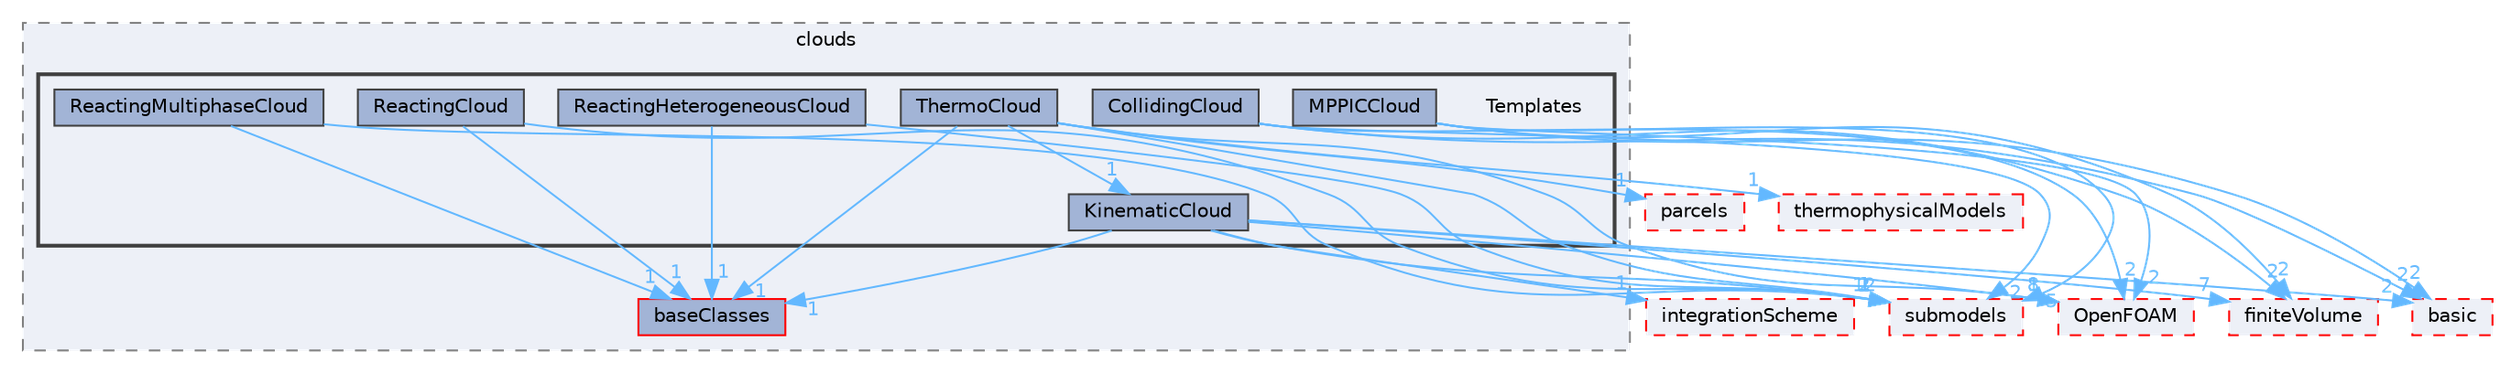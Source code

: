 digraph "src/lagrangian/intermediate/clouds/Templates"
{
 // LATEX_PDF_SIZE
  bgcolor="transparent";
  edge [fontname=Helvetica,fontsize=10,labelfontname=Helvetica,labelfontsize=10];
  node [fontname=Helvetica,fontsize=10,shape=box,height=0.2,width=0.4];
  compound=true
  subgraph clusterdir_bdd630a78c14e3d279a2564e7964fc69 {
    graph [ bgcolor="#edf0f7", pencolor="grey50", label="clouds", fontname=Helvetica,fontsize=10 style="filled,dashed", URL="dir_bdd630a78c14e3d279a2564e7964fc69.html",tooltip=""]
  dir_8406eabe9caa8508b9c075038a008bd7 [label="baseClasses", fillcolor="#a2b4d6", color="red", style="filled", URL="dir_8406eabe9caa8508b9c075038a008bd7.html",tooltip=""];
  subgraph clusterdir_f332ac72f0d3698ba18c2dc3cab43221 {
    graph [ bgcolor="#edf0f7", pencolor="grey25", label="", fontname=Helvetica,fontsize=10 style="filled,bold", URL="dir_f332ac72f0d3698ba18c2dc3cab43221.html",tooltip=""]
    dir_f332ac72f0d3698ba18c2dc3cab43221 [shape=plaintext, label="Templates"];
  dir_9e53c030b58931d3e7e0cb89469c1b97 [label="CollidingCloud", fillcolor="#a2b4d6", color="grey25", style="filled", URL="dir_9e53c030b58931d3e7e0cb89469c1b97.html",tooltip=""];
  dir_f2c567e1bc38681b9a77ebee52460481 [label="KinematicCloud", fillcolor="#a2b4d6", color="grey25", style="filled", URL="dir_f2c567e1bc38681b9a77ebee52460481.html",tooltip=""];
  dir_d1d1b7a402223c99aab1cb171dfd14ca [label="MPPICCloud", fillcolor="#a2b4d6", color="grey25", style="filled", URL="dir_d1d1b7a402223c99aab1cb171dfd14ca.html",tooltip=""];
  dir_10fbde5bdcb05daa6c7e2d43c04b094a [label="ReactingCloud", fillcolor="#a2b4d6", color="grey25", style="filled", URL="dir_10fbde5bdcb05daa6c7e2d43c04b094a.html",tooltip=""];
  dir_9ac0f1ba764915149099b3bef9cd4187 [label="ReactingHeterogeneousCloud", fillcolor="#a2b4d6", color="grey25", style="filled", URL="dir_9ac0f1ba764915149099b3bef9cd4187.html",tooltip=""];
  dir_ce989e1475c1f319d4c344304389a52f [label="ReactingMultiphaseCloud", fillcolor="#a2b4d6", color="grey25", style="filled", URL="dir_ce989e1475c1f319d4c344304389a52f.html",tooltip=""];
  dir_34627bec83161f273e714da7ad5d064d [label="ThermoCloud", fillcolor="#a2b4d6", color="grey25", style="filled", URL="dir_34627bec83161f273e714da7ad5d064d.html",tooltip=""];
  }
  }
  dir_584e0ab0901b4327f36f4285cac7f2f8 [label="basic", fillcolor="#edf0f7", color="red", style="filled,dashed", URL="dir_584e0ab0901b4327f36f4285cac7f2f8.html",tooltip=""];
  dir_825de5f87f0ef3ae7d76ccd6a5458244 [label="submodels", fillcolor="#edf0f7", color="red", style="filled,dashed", URL="dir_825de5f87f0ef3ae7d76ccd6a5458244.html",tooltip=""];
  dir_9bd15774b555cf7259a6fa18f99fe99b [label="finiteVolume", fillcolor="#edf0f7", color="red", style="filled,dashed", URL="dir_9bd15774b555cf7259a6fa18f99fe99b.html",tooltip=""];
  dir_b883d9ef4401f3bc7334173de6a907cc [label="integrationScheme", fillcolor="#edf0f7", color="red", style="filled,dashed", URL="dir_b883d9ef4401f3bc7334173de6a907cc.html",tooltip=""];
  dir_c5473ff19b20e6ec4dfe5c310b3778a8 [label="OpenFOAM", fillcolor="#edf0f7", color="red", style="filled,dashed", URL="dir_c5473ff19b20e6ec4dfe5c310b3778a8.html",tooltip=""];
  dir_b8d19ddbdf0975644e34192d6313800e [label="parcels", fillcolor="#edf0f7", color="red", style="filled,dashed", URL="dir_b8d19ddbdf0975644e34192d6313800e.html",tooltip=""];
  dir_2778d089ec5c4f66810b11f753867003 [label="thermophysicalModels", fillcolor="#edf0f7", color="red", style="filled,dashed", URL="dir_2778d089ec5c4f66810b11f753867003.html",tooltip=""];
  dir_9e53c030b58931d3e7e0cb89469c1b97->dir_584e0ab0901b4327f36f4285cac7f2f8 [headlabel="2", labeldistance=1.5 headhref="dir_000536_000211.html" href="dir_000536_000211.html" color="steelblue1" fontcolor="steelblue1"];
  dir_9e53c030b58931d3e7e0cb89469c1b97->dir_825de5f87f0ef3ae7d76ccd6a5458244 [headlabel="2", labeldistance=1.5 headhref="dir_000536_003801.html" href="dir_000536_003801.html" color="steelblue1" fontcolor="steelblue1"];
  dir_9e53c030b58931d3e7e0cb89469c1b97->dir_9bd15774b555cf7259a6fa18f99fe99b [headlabel="2", labeldistance=1.5 headhref="dir_000536_001387.html" href="dir_000536_001387.html" color="steelblue1" fontcolor="steelblue1"];
  dir_9e53c030b58931d3e7e0cb89469c1b97->dir_c5473ff19b20e6ec4dfe5c310b3778a8 [headlabel="2", labeldistance=1.5 headhref="dir_000536_002695.html" href="dir_000536_002695.html" color="steelblue1" fontcolor="steelblue1"];
  dir_f2c567e1bc38681b9a77ebee52460481->dir_584e0ab0901b4327f36f4285cac7f2f8 [headlabel="2", labeldistance=1.5 headhref="dir_002021_000211.html" href="dir_002021_000211.html" color="steelblue1" fontcolor="steelblue1"];
  dir_f2c567e1bc38681b9a77ebee52460481->dir_825de5f87f0ef3ae7d76ccd6a5458244 [headlabel="12", labeldistance=1.5 headhref="dir_002021_003801.html" href="dir_002021_003801.html" color="steelblue1" fontcolor="steelblue1"];
  dir_f2c567e1bc38681b9a77ebee52460481->dir_8406eabe9caa8508b9c075038a008bd7 [headlabel="1", labeldistance=1.5 headhref="dir_002021_000200.html" href="dir_002021_000200.html" color="steelblue1" fontcolor="steelblue1"];
  dir_f2c567e1bc38681b9a77ebee52460481->dir_9bd15774b555cf7259a6fa18f99fe99b [headlabel="7", labeldistance=1.5 headhref="dir_002021_001387.html" href="dir_002021_001387.html" color="steelblue1" fontcolor="steelblue1"];
  dir_f2c567e1bc38681b9a77ebee52460481->dir_b883d9ef4401f3bc7334173de6a907cc [headlabel="1", labeldistance=1.5 headhref="dir_002021_001882.html" href="dir_002021_001882.html" color="steelblue1" fontcolor="steelblue1"];
  dir_f2c567e1bc38681b9a77ebee52460481->dir_c5473ff19b20e6ec4dfe5c310b3778a8 [headlabel="8", labeldistance=1.5 headhref="dir_002021_002695.html" href="dir_002021_002695.html" color="steelblue1" fontcolor="steelblue1"];
  dir_d1d1b7a402223c99aab1cb171dfd14ca->dir_584e0ab0901b4327f36f4285cac7f2f8 [headlabel="2", labeldistance=1.5 headhref="dir_002457_000211.html" href="dir_002457_000211.html" color="steelblue1" fontcolor="steelblue1"];
  dir_d1d1b7a402223c99aab1cb171dfd14ca->dir_825de5f87f0ef3ae7d76ccd6a5458244 [headlabel="5", labeldistance=1.5 headhref="dir_002457_003801.html" href="dir_002457_003801.html" color="steelblue1" fontcolor="steelblue1"];
  dir_d1d1b7a402223c99aab1cb171dfd14ca->dir_9bd15774b555cf7259a6fa18f99fe99b [headlabel="2", labeldistance=1.5 headhref="dir_002457_001387.html" href="dir_002457_001387.html" color="steelblue1" fontcolor="steelblue1"];
  dir_d1d1b7a402223c99aab1cb171dfd14ca->dir_c5473ff19b20e6ec4dfe5c310b3778a8 [headlabel="2", labeldistance=1.5 headhref="dir_002457_002695.html" href="dir_002457_002695.html" color="steelblue1" fontcolor="steelblue1"];
  dir_10fbde5bdcb05daa6c7e2d43c04b094a->dir_825de5f87f0ef3ae7d76ccd6a5458244 [headlabel="2", labeldistance=1.5 headhref="dir_003211_003801.html" href="dir_003211_003801.html" color="steelblue1" fontcolor="steelblue1"];
  dir_10fbde5bdcb05daa6c7e2d43c04b094a->dir_8406eabe9caa8508b9c075038a008bd7 [headlabel="1", labeldistance=1.5 headhref="dir_003211_000200.html" href="dir_003211_000200.html" color="steelblue1" fontcolor="steelblue1"];
  dir_9ac0f1ba764915149099b3bef9cd4187->dir_825de5f87f0ef3ae7d76ccd6a5458244 [headlabel="1", labeldistance=1.5 headhref="dir_003216_003801.html" href="dir_003216_003801.html" color="steelblue1" fontcolor="steelblue1"];
  dir_9ac0f1ba764915149099b3bef9cd4187->dir_8406eabe9caa8508b9c075038a008bd7 [headlabel="1", labeldistance=1.5 headhref="dir_003216_000200.html" href="dir_003216_000200.html" color="steelblue1" fontcolor="steelblue1"];
  dir_ce989e1475c1f319d4c344304389a52f->dir_825de5f87f0ef3ae7d76ccd6a5458244 [headlabel="2", labeldistance=1.5 headhref="dir_003223_003801.html" href="dir_003223_003801.html" color="steelblue1" fontcolor="steelblue1"];
  dir_ce989e1475c1f319d4c344304389a52f->dir_8406eabe9caa8508b9c075038a008bd7 [headlabel="1", labeldistance=1.5 headhref="dir_003223_000200.html" href="dir_003223_000200.html" color="steelblue1" fontcolor="steelblue1"];
  dir_34627bec83161f273e714da7ad5d064d->dir_2778d089ec5c4f66810b11f753867003 [headlabel="1", labeldistance=1.5 headhref="dir_004008_004022.html" href="dir_004008_004022.html" color="steelblue1" fontcolor="steelblue1"];
  dir_34627bec83161f273e714da7ad5d064d->dir_825de5f87f0ef3ae7d76ccd6a5458244 [headlabel="1", labeldistance=1.5 headhref="dir_004008_003801.html" href="dir_004008_003801.html" color="steelblue1" fontcolor="steelblue1"];
  dir_34627bec83161f273e714da7ad5d064d->dir_8406eabe9caa8508b9c075038a008bd7 [headlabel="1", labeldistance=1.5 headhref="dir_004008_000200.html" href="dir_004008_000200.html" color="steelblue1" fontcolor="steelblue1"];
  dir_34627bec83161f273e714da7ad5d064d->dir_b8d19ddbdf0975644e34192d6313800e [headlabel="1", labeldistance=1.5 headhref="dir_004008_002785.html" href="dir_004008_002785.html" color="steelblue1" fontcolor="steelblue1"];
  dir_34627bec83161f273e714da7ad5d064d->dir_c5473ff19b20e6ec4dfe5c310b3778a8 [headlabel="1", labeldistance=1.5 headhref="dir_004008_002695.html" href="dir_004008_002695.html" color="steelblue1" fontcolor="steelblue1"];
  dir_34627bec83161f273e714da7ad5d064d->dir_f2c567e1bc38681b9a77ebee52460481 [headlabel="1", labeldistance=1.5 headhref="dir_004008_002021.html" href="dir_004008_002021.html" color="steelblue1" fontcolor="steelblue1"];
}
